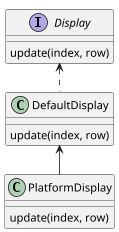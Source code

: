 @startuml
!pragma layout smetana
'https://plantuml.com/class-diagram

scale 0.8

interface Display {
  update(index, row)
}
class DefaultDisplay {
  update(index, row)
}
class PlatformDisplay {
  update(index, row)
}

Display         <..   DefaultDisplay
DefaultDisplay  <--   PlatformDisplay

@enduml